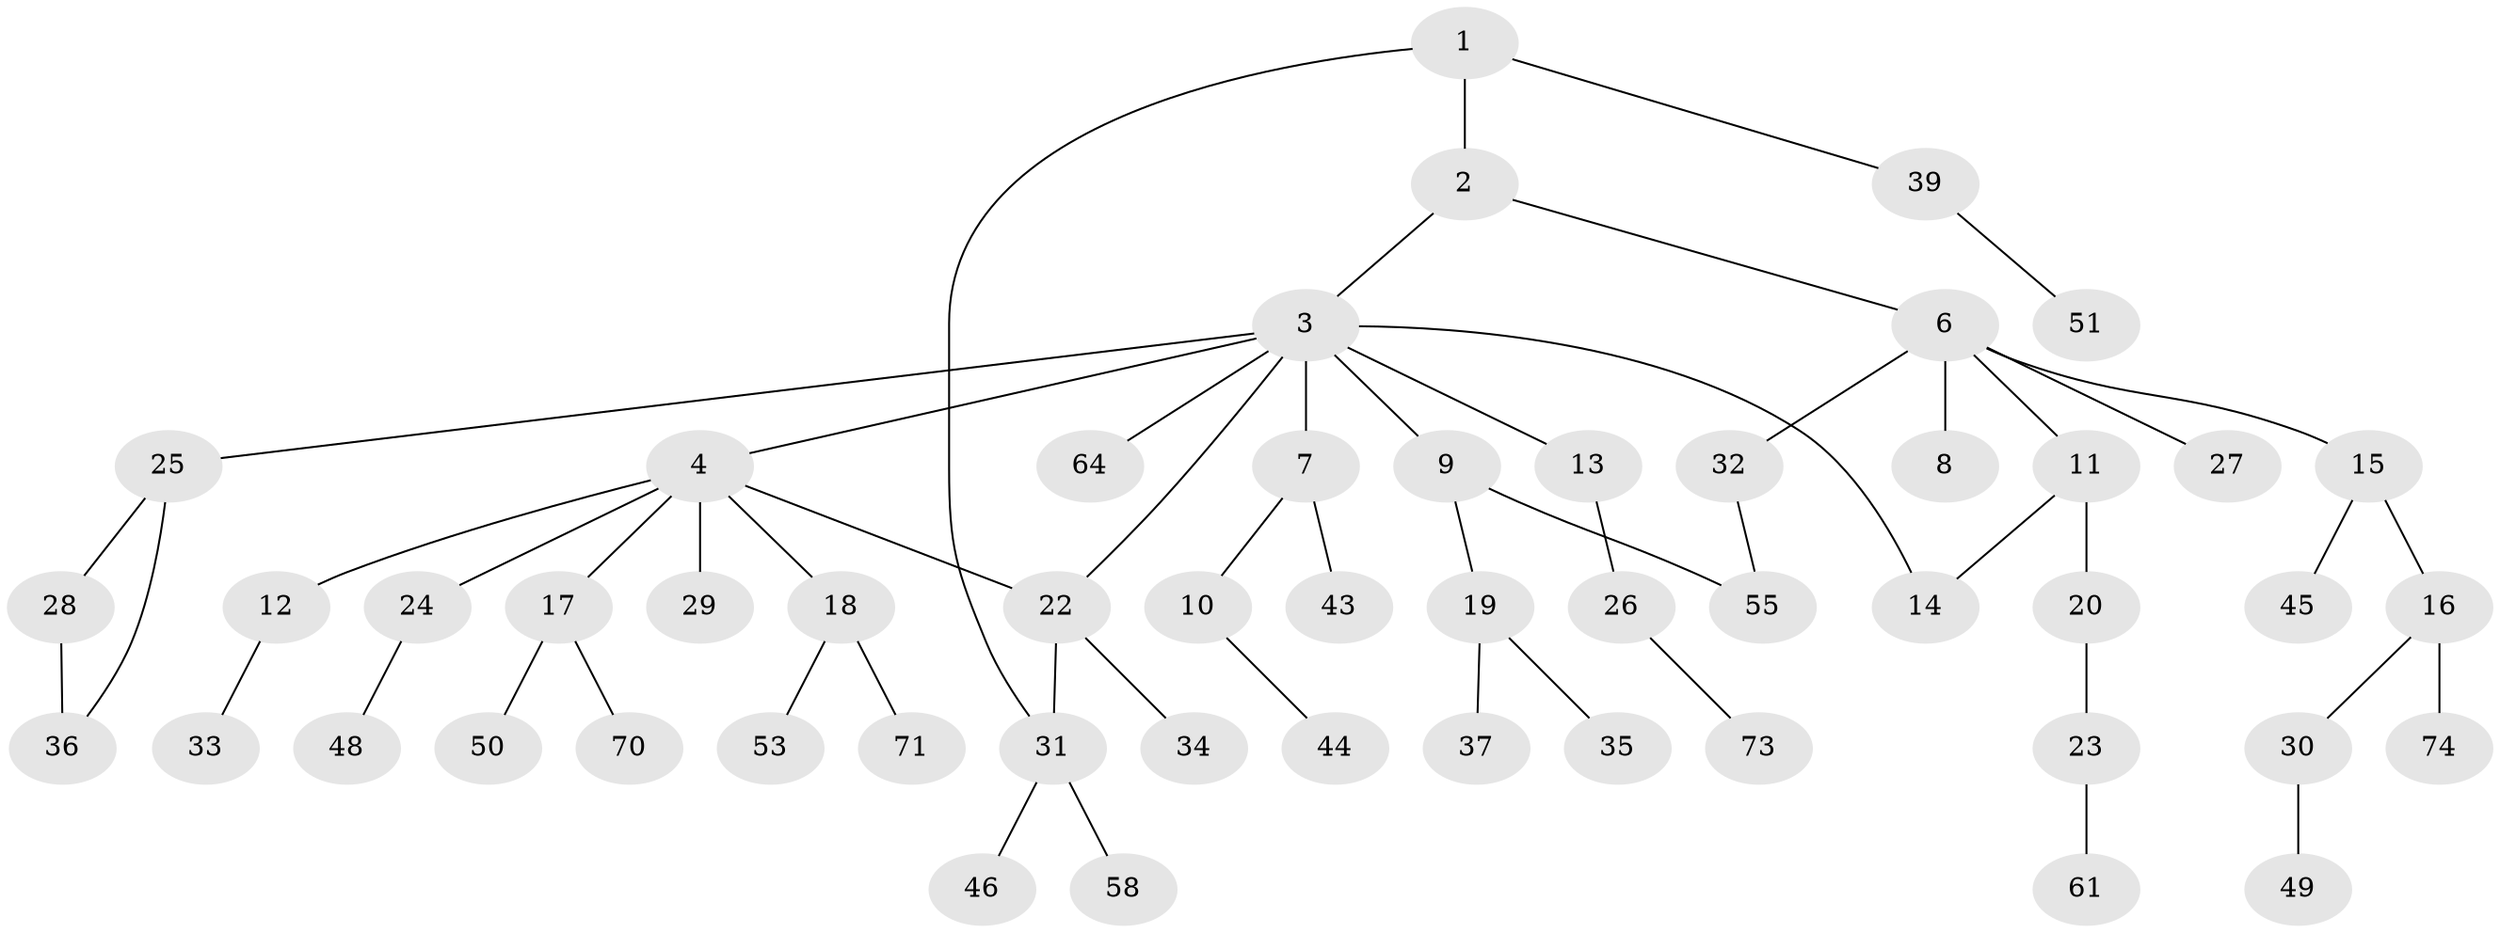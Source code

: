 // original degree distribution, {4: 0.025974025974025976, 3: 0.2077922077922078, 9: 0.012987012987012988, 8: 0.012987012987012988, 1: 0.42857142857142855, 6: 0.012987012987012988, 2: 0.2727272727272727, 5: 0.025974025974025976}
// Generated by graph-tools (version 1.1) at 2025/17/03/04/25 18:17:08]
// undirected, 53 vertices, 57 edges
graph export_dot {
graph [start="1"]
  node [color=gray90,style=filled];
  1 [super="+41"];
  2;
  3;
  4 [super="+5"];
  6;
  7;
  8;
  9;
  10;
  11;
  12;
  13 [super="+60"];
  14 [super="+42"];
  15 [super="+21+56+76"];
  16 [super="+38"];
  17;
  18;
  19;
  20;
  22 [super="+52+40"];
  23;
  24;
  25;
  26;
  27;
  28;
  29 [super="+47"];
  30;
  31;
  32;
  33;
  34;
  35;
  36;
  37;
  39;
  43;
  44 [super="+63"];
  45 [super="+67+57"];
  46;
  48;
  49;
  50;
  51 [super="+68+75"];
  53;
  55 [super="+66+69"];
  58;
  61 [super="+77"];
  64;
  70;
  71;
  73;
  74;
  1 -- 2;
  1 -- 31;
  1 -- 39;
  2 -- 3;
  2 -- 6;
  3 -- 4;
  3 -- 7;
  3 -- 9;
  3 -- 13;
  3 -- 14;
  3 -- 25;
  3 -- 64;
  3 -- 22;
  4 -- 12;
  4 -- 17;
  4 -- 18;
  4 -- 22;
  4 -- 24;
  4 -- 29;
  6 -- 8;
  6 -- 11;
  6 -- 15;
  6 -- 27;
  6 -- 32;
  7 -- 10;
  7 -- 43;
  9 -- 19;
  9 -- 55;
  10 -- 44;
  11 -- 20;
  11 -- 14;
  12 -- 33;
  13 -- 26;
  15 -- 16;
  15 -- 45;
  16 -- 30;
  16 -- 74;
  17 -- 50;
  17 -- 70;
  18 -- 53;
  18 -- 71;
  19 -- 35;
  19 -- 37;
  20 -- 23;
  22 -- 34;
  22 -- 31 [weight=2];
  23 -- 61;
  24 -- 48;
  25 -- 28;
  25 -- 36;
  26 -- 73;
  28 -- 36;
  30 -- 49;
  31 -- 46;
  31 -- 58;
  32 -- 55;
  39 -- 51;
}
